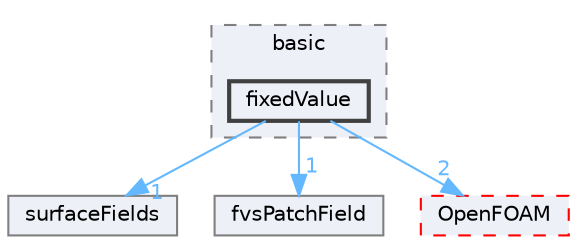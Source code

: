digraph "src/finiteVolume/fields/fvsPatchFields/basic/fixedValue"
{
 // LATEX_PDF_SIZE
  bgcolor="transparent";
  edge [fontname=Helvetica,fontsize=10,labelfontname=Helvetica,labelfontsize=10];
  node [fontname=Helvetica,fontsize=10,shape=box,height=0.2,width=0.4];
  compound=true
  subgraph clusterdir_958a3dd6045466a25f270895e6927ee8 {
    graph [ bgcolor="#edf0f7", pencolor="grey50", label="basic", fontname=Helvetica,fontsize=10 style="filled,dashed", URL="dir_958a3dd6045466a25f270895e6927ee8.html",tooltip=""]
  dir_5f504dca863c9e510720bd8cd7463ed8 [label="fixedValue", fillcolor="#edf0f7", color="grey25", style="filled,bold", URL="dir_5f504dca863c9e510720bd8cd7463ed8.html",tooltip=""];
  }
  dir_606ba9250f9107f82f779cbd3e87c3a5 [label="surfaceFields", fillcolor="#edf0f7", color="grey50", style="filled", URL="dir_606ba9250f9107f82f779cbd3e87c3a5.html",tooltip=""];
  dir_f8fc54ccdbdfd051989b9c9b77557e92 [label="fvsPatchField", fillcolor="#edf0f7", color="grey50", style="filled", URL="dir_f8fc54ccdbdfd051989b9c9b77557e92.html",tooltip=""];
  dir_c5473ff19b20e6ec4dfe5c310b3778a8 [label="OpenFOAM", fillcolor="#edf0f7", color="red", style="filled,dashed", URL="dir_c5473ff19b20e6ec4dfe5c310b3778a8.html",tooltip=""];
  dir_5f504dca863c9e510720bd8cd7463ed8->dir_606ba9250f9107f82f779cbd3e87c3a5 [headlabel="1", labeldistance=1.5 headhref="dir_001425_003832.html" href="dir_001425_003832.html" color="steelblue1" fontcolor="steelblue1"];
  dir_5f504dca863c9e510720bd8cd7463ed8->dir_c5473ff19b20e6ec4dfe5c310b3778a8 [headlabel="2", labeldistance=1.5 headhref="dir_001425_002695.html" href="dir_001425_002695.html" color="steelblue1" fontcolor="steelblue1"];
  dir_5f504dca863c9e510720bd8cd7463ed8->dir_f8fc54ccdbdfd051989b9c9b77557e92 [headlabel="1", labeldistance=1.5 headhref="dir_001425_001572.html" href="dir_001425_001572.html" color="steelblue1" fontcolor="steelblue1"];
}
